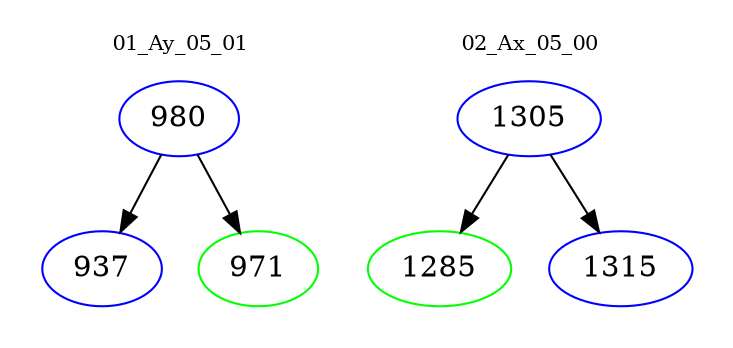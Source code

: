 digraph{
subgraph cluster_0 {
color = white
label = "01_Ay_05_01";
fontsize=10;
T0_980 [label="980", color="blue"]
T0_980 -> T0_937 [color="black"]
T0_937 [label="937", color="blue"]
T0_980 -> T0_971 [color="black"]
T0_971 [label="971", color="green"]
}
subgraph cluster_1 {
color = white
label = "02_Ax_05_00";
fontsize=10;
T1_1305 [label="1305", color="blue"]
T1_1305 -> T1_1285 [color="black"]
T1_1285 [label="1285", color="green"]
T1_1305 -> T1_1315 [color="black"]
T1_1315 [label="1315", color="blue"]
}
}
